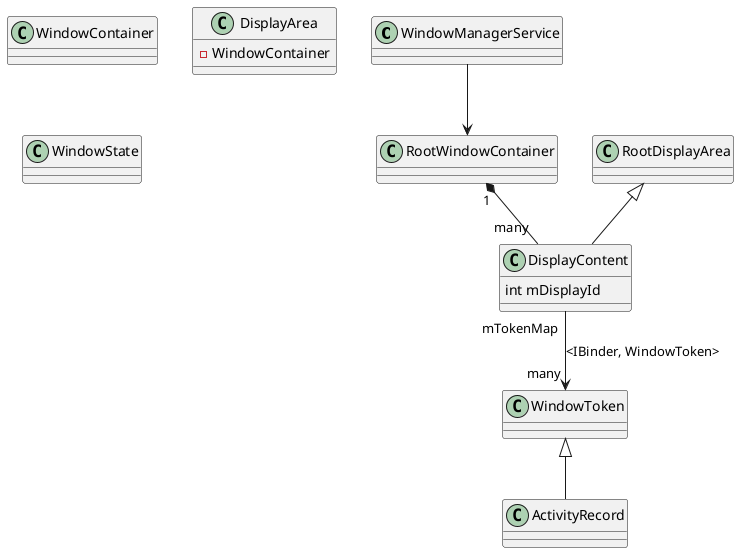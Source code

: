 @startuml

class WindowManagerService
class RootWindowContainer
class RootDisplayArea
class DisplayContent {
    int mDisplayId
}
class WindowContainer
class DisplayArea {
    - WindowContainer
}
class WindowState
class WindowToken
class ActivityRecord

WindowToken <|-- ActivityRecord
RootDisplayArea <|-- DisplayContent

DisplayContent "mTokenMap" --> "many" WindowToken : <IBinder, WindowToken>

WindowManagerService --> RootWindowContainer
RootWindowContainer "1" *-- "many" DisplayContent




@enduml